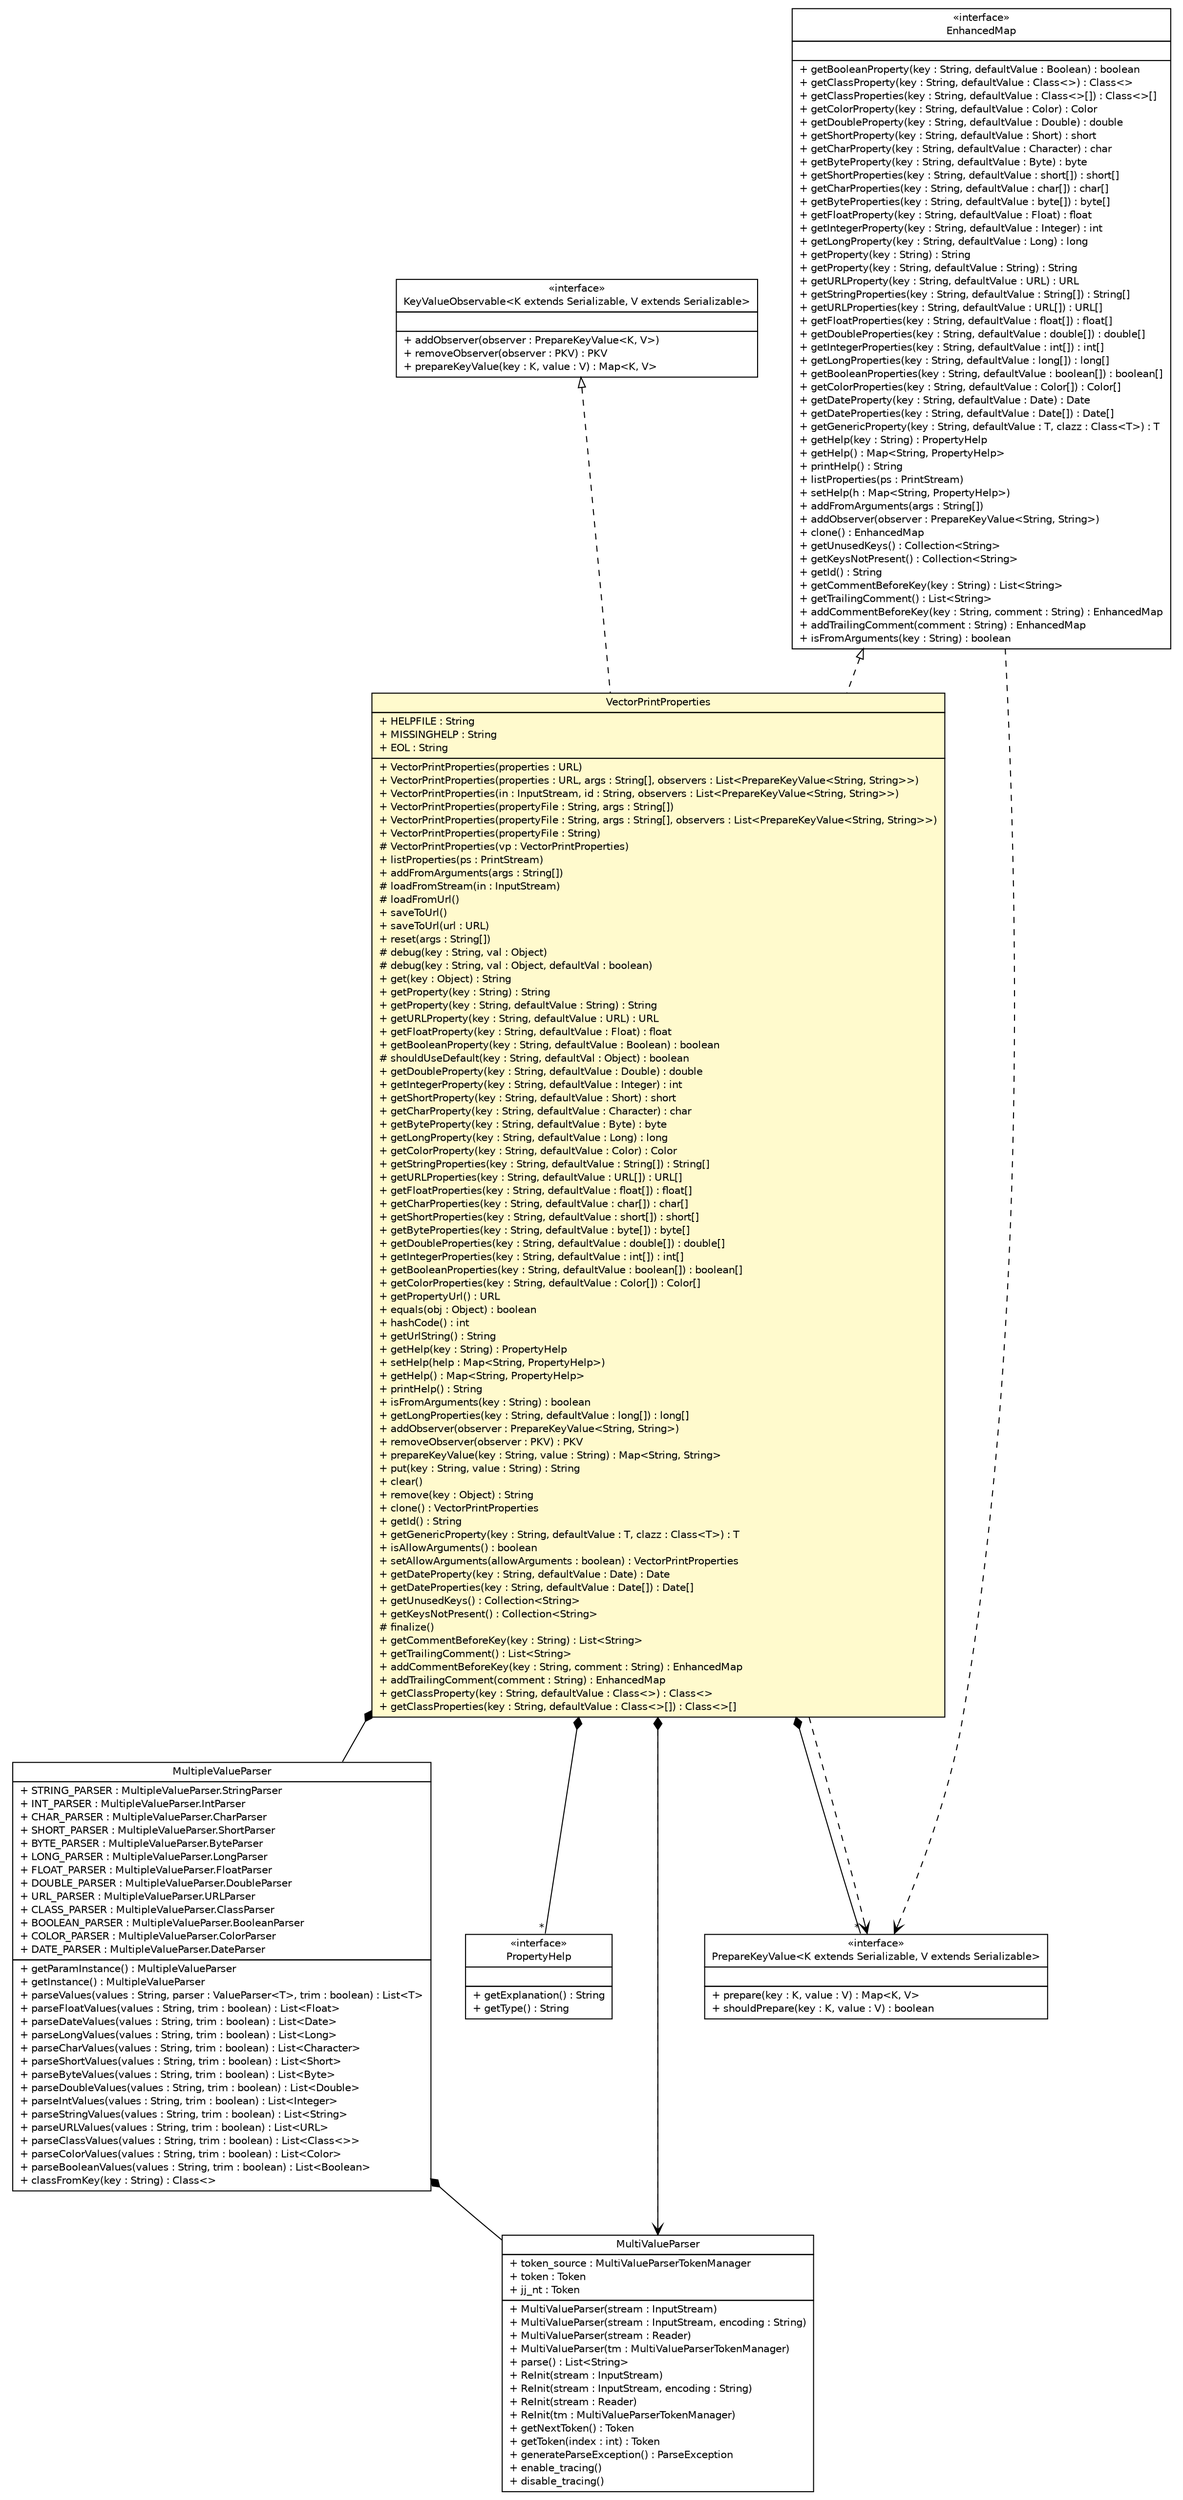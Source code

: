 #!/usr/local/bin/dot
#
# Class diagram 
# Generated by UMLGraph version R5_6 (http://www.umlgraph.org/)
#

digraph G {
	edge [fontname="Helvetica",fontsize=10,labelfontname="Helvetica",labelfontsize=10];
	node [fontname="Helvetica",fontsize=10,shape=plaintext];
	nodesep=0.25;
	ranksep=0.5;
	// com.vectorprint.configuration.parameters.MultipleValueParser
	c7176 [label=<<table title="com.vectorprint.configuration.parameters.MultipleValueParser" border="0" cellborder="1" cellspacing="0" cellpadding="2" port="p" href="./parameters/MultipleValueParser.html">
		<tr><td><table border="0" cellspacing="0" cellpadding="1">
<tr><td align="center" balign="center"> MultipleValueParser </td></tr>
		</table></td></tr>
		<tr><td><table border="0" cellspacing="0" cellpadding="1">
<tr><td align="left" balign="left"> + STRING_PARSER : MultipleValueParser.StringParser </td></tr>
<tr><td align="left" balign="left"> + INT_PARSER : MultipleValueParser.IntParser </td></tr>
<tr><td align="left" balign="left"> + CHAR_PARSER : MultipleValueParser.CharParser </td></tr>
<tr><td align="left" balign="left"> + SHORT_PARSER : MultipleValueParser.ShortParser </td></tr>
<tr><td align="left" balign="left"> + BYTE_PARSER : MultipleValueParser.ByteParser </td></tr>
<tr><td align="left" balign="left"> + LONG_PARSER : MultipleValueParser.LongParser </td></tr>
<tr><td align="left" balign="left"> + FLOAT_PARSER : MultipleValueParser.FloatParser </td></tr>
<tr><td align="left" balign="left"> + DOUBLE_PARSER : MultipleValueParser.DoubleParser </td></tr>
<tr><td align="left" balign="left"> + URL_PARSER : MultipleValueParser.URLParser </td></tr>
<tr><td align="left" balign="left"> + CLASS_PARSER : MultipleValueParser.ClassParser </td></tr>
<tr><td align="left" balign="left"> + BOOLEAN_PARSER : MultipleValueParser.BooleanParser </td></tr>
<tr><td align="left" balign="left"> + COLOR_PARSER : MultipleValueParser.ColorParser </td></tr>
<tr><td align="left" balign="left"> + DATE_PARSER : MultipleValueParser.DateParser </td></tr>
		</table></td></tr>
		<tr><td><table border="0" cellspacing="0" cellpadding="1">
<tr><td align="left" balign="left"> + getParamInstance() : MultipleValueParser </td></tr>
<tr><td align="left" balign="left"> + getInstance() : MultipleValueParser </td></tr>
<tr><td align="left" balign="left"> + parseValues(values : String, parser : ValueParser&lt;T&gt;, trim : boolean) : List&lt;T&gt; </td></tr>
<tr><td align="left" balign="left"> + parseFloatValues(values : String, trim : boolean) : List&lt;Float&gt; </td></tr>
<tr><td align="left" balign="left"> + parseDateValues(values : String, trim : boolean) : List&lt;Date&gt; </td></tr>
<tr><td align="left" balign="left"> + parseLongValues(values : String, trim : boolean) : List&lt;Long&gt; </td></tr>
<tr><td align="left" balign="left"> + parseCharValues(values : String, trim : boolean) : List&lt;Character&gt; </td></tr>
<tr><td align="left" balign="left"> + parseShortValues(values : String, trim : boolean) : List&lt;Short&gt; </td></tr>
<tr><td align="left" balign="left"> + parseByteValues(values : String, trim : boolean) : List&lt;Byte&gt; </td></tr>
<tr><td align="left" balign="left"> + parseDoubleValues(values : String, trim : boolean) : List&lt;Double&gt; </td></tr>
<tr><td align="left" balign="left"> + parseIntValues(values : String, trim : boolean) : List&lt;Integer&gt; </td></tr>
<tr><td align="left" balign="left"> + parseStringValues(values : String, trim : boolean) : List&lt;String&gt; </td></tr>
<tr><td align="left" balign="left"> + parseURLValues(values : String, trim : boolean) : List&lt;URL&gt; </td></tr>
<tr><td align="left" balign="left"> + parseClassValues(values : String, trim : boolean) : List&lt;Class&lt;&gt;&gt; </td></tr>
<tr><td align="left" balign="left"> + parseColorValues(values : String, trim : boolean) : List&lt;Color&gt; </td></tr>
<tr><td align="left" balign="left"> + parseBooleanValues(values : String, trim : boolean) : List&lt;Boolean&gt; </td></tr>
<tr><td align="left" balign="left"> + classFromKey(key : String) : Class&lt;&gt; </td></tr>
		</table></td></tr>
		</table>>, URL="./parameters/MultipleValueParser.html", fontname="Helvetica", fontcolor="black", fontsize=10.0];
	// com.vectorprint.configuration.EnhancedMap
	c7211 [label=<<table title="com.vectorprint.configuration.EnhancedMap" border="0" cellborder="1" cellspacing="0" cellpadding="2" port="p" href="./EnhancedMap.html">
		<tr><td><table border="0" cellspacing="0" cellpadding="1">
<tr><td align="center" balign="center"> &#171;interface&#187; </td></tr>
<tr><td align="center" balign="center"> EnhancedMap </td></tr>
		</table></td></tr>
		<tr><td><table border="0" cellspacing="0" cellpadding="1">
<tr><td align="left" balign="left">  </td></tr>
		</table></td></tr>
		<tr><td><table border="0" cellspacing="0" cellpadding="1">
<tr><td align="left" balign="left"> + getBooleanProperty(key : String, defaultValue : Boolean) : boolean </td></tr>
<tr><td align="left" balign="left"> + getClassProperty(key : String, defaultValue : Class&lt;&gt;) : Class&lt;&gt; </td></tr>
<tr><td align="left" balign="left"> + getClassProperties(key : String, defaultValue : Class&lt;&gt;[]) : Class&lt;&gt;[] </td></tr>
<tr><td align="left" balign="left"> + getColorProperty(key : String, defaultValue : Color) : Color </td></tr>
<tr><td align="left" balign="left"> + getDoubleProperty(key : String, defaultValue : Double) : double </td></tr>
<tr><td align="left" balign="left"> + getShortProperty(key : String, defaultValue : Short) : short </td></tr>
<tr><td align="left" balign="left"> + getCharProperty(key : String, defaultValue : Character) : char </td></tr>
<tr><td align="left" balign="left"> + getByteProperty(key : String, defaultValue : Byte) : byte </td></tr>
<tr><td align="left" balign="left"> + getShortProperties(key : String, defaultValue : short[]) : short[] </td></tr>
<tr><td align="left" balign="left"> + getCharProperties(key : String, defaultValue : char[]) : char[] </td></tr>
<tr><td align="left" balign="left"> + getByteProperties(key : String, defaultValue : byte[]) : byte[] </td></tr>
<tr><td align="left" balign="left"> + getFloatProperty(key : String, defaultValue : Float) : float </td></tr>
<tr><td align="left" balign="left"> + getIntegerProperty(key : String, defaultValue : Integer) : int </td></tr>
<tr><td align="left" balign="left"> + getLongProperty(key : String, defaultValue : Long) : long </td></tr>
<tr><td align="left" balign="left"> + getProperty(key : String) : String </td></tr>
<tr><td align="left" balign="left"> + getProperty(key : String, defaultValue : String) : String </td></tr>
<tr><td align="left" balign="left"> + getURLProperty(key : String, defaultValue : URL) : URL </td></tr>
<tr><td align="left" balign="left"> + getStringProperties(key : String, defaultValue : String[]) : String[] </td></tr>
<tr><td align="left" balign="left"> + getURLProperties(key : String, defaultValue : URL[]) : URL[] </td></tr>
<tr><td align="left" balign="left"> + getFloatProperties(key : String, defaultValue : float[]) : float[] </td></tr>
<tr><td align="left" balign="left"> + getDoubleProperties(key : String, defaultValue : double[]) : double[] </td></tr>
<tr><td align="left" balign="left"> + getIntegerProperties(key : String, defaultValue : int[]) : int[] </td></tr>
<tr><td align="left" balign="left"> + getLongProperties(key : String, defaultValue : long[]) : long[] </td></tr>
<tr><td align="left" balign="left"> + getBooleanProperties(key : String, defaultValue : boolean[]) : boolean[] </td></tr>
<tr><td align="left" balign="left"> + getColorProperties(key : String, defaultValue : Color[]) : Color[] </td></tr>
<tr><td align="left" balign="left"> + getDateProperty(key : String, defaultValue : Date) : Date </td></tr>
<tr><td align="left" balign="left"> + getDateProperties(key : String, defaultValue : Date[]) : Date[] </td></tr>
<tr><td align="left" balign="left"> + getGenericProperty(key : String, defaultValue : T, clazz : Class&lt;T&gt;) : T </td></tr>
<tr><td align="left" balign="left"> + getHelp(key : String) : PropertyHelp </td></tr>
<tr><td align="left" balign="left"> + getHelp() : Map&lt;String, PropertyHelp&gt; </td></tr>
<tr><td align="left" balign="left"> + printHelp() : String </td></tr>
<tr><td align="left" balign="left"> + listProperties(ps : PrintStream) </td></tr>
<tr><td align="left" balign="left"> + setHelp(h : Map&lt;String, PropertyHelp&gt;) </td></tr>
<tr><td align="left" balign="left"> + addFromArguments(args : String[]) </td></tr>
<tr><td align="left" balign="left"> + addObserver(observer : PrepareKeyValue&lt;String, String&gt;) </td></tr>
<tr><td align="left" balign="left"> + clone() : EnhancedMap </td></tr>
<tr><td align="left" balign="left"> + getUnusedKeys() : Collection&lt;String&gt; </td></tr>
<tr><td align="left" balign="left"> + getKeysNotPresent() : Collection&lt;String&gt; </td></tr>
<tr><td align="left" balign="left"> + getId() : String </td></tr>
<tr><td align="left" balign="left"> + getCommentBeforeKey(key : String) : List&lt;String&gt; </td></tr>
<tr><td align="left" balign="left"> + getTrailingComment() : List&lt;String&gt; </td></tr>
<tr><td align="left" balign="left"> + addCommentBeforeKey(key : String, comment : String) : EnhancedMap </td></tr>
<tr><td align="left" balign="left"> + addTrailingComment(comment : String) : EnhancedMap </td></tr>
<tr><td align="left" balign="left"> + isFromArguments(key : String) : boolean </td></tr>
		</table></td></tr>
		</table>>, URL="./EnhancedMap.html", fontname="Helvetica", fontcolor="black", fontsize=10.0];
	// com.vectorprint.configuration.PropertyHelp
	c7213 [label=<<table title="com.vectorprint.configuration.PropertyHelp" border="0" cellborder="1" cellspacing="0" cellpadding="2" port="p" href="./PropertyHelp.html">
		<tr><td><table border="0" cellspacing="0" cellpadding="1">
<tr><td align="center" balign="center"> &#171;interface&#187; </td></tr>
<tr><td align="center" balign="center"> PropertyHelp </td></tr>
		</table></td></tr>
		<tr><td><table border="0" cellspacing="0" cellpadding="1">
<tr><td align="left" balign="left">  </td></tr>
		</table></td></tr>
		<tr><td><table border="0" cellspacing="0" cellpadding="1">
<tr><td align="left" balign="left"> + getExplanation() : String </td></tr>
<tr><td align="left" balign="left"> + getType() : String </td></tr>
		</table></td></tr>
		</table>>, URL="./PropertyHelp.html", fontname="Helvetica", fontcolor="black", fontsize=10.0];
	// com.vectorprint.configuration.VectorPrintProperties
	c7215 [label=<<table title="com.vectorprint.configuration.VectorPrintProperties" border="0" cellborder="1" cellspacing="0" cellpadding="2" port="p" bgcolor="lemonChiffon" href="./VectorPrintProperties.html">
		<tr><td><table border="0" cellspacing="0" cellpadding="1">
<tr><td align="center" balign="center"> VectorPrintProperties </td></tr>
		</table></td></tr>
		<tr><td><table border="0" cellspacing="0" cellpadding="1">
<tr><td align="left" balign="left"> + HELPFILE : String </td></tr>
<tr><td align="left" balign="left"> + MISSINGHELP : String </td></tr>
<tr><td align="left" balign="left"> + EOL : String </td></tr>
		</table></td></tr>
		<tr><td><table border="0" cellspacing="0" cellpadding="1">
<tr><td align="left" balign="left"> + VectorPrintProperties(properties : URL) </td></tr>
<tr><td align="left" balign="left"> + VectorPrintProperties(properties : URL, args : String[], observers : List&lt;PrepareKeyValue&lt;String, String&gt;&gt;) </td></tr>
<tr><td align="left" balign="left"> + VectorPrintProperties(in : InputStream, id : String, observers : List&lt;PrepareKeyValue&lt;String, String&gt;&gt;) </td></tr>
<tr><td align="left" balign="left"> + VectorPrintProperties(propertyFile : String, args : String[]) </td></tr>
<tr><td align="left" balign="left"> + VectorPrintProperties(propertyFile : String, args : String[], observers : List&lt;PrepareKeyValue&lt;String, String&gt;&gt;) </td></tr>
<tr><td align="left" balign="left"> + VectorPrintProperties(propertyFile : String) </td></tr>
<tr><td align="left" balign="left"> # VectorPrintProperties(vp : VectorPrintProperties) </td></tr>
<tr><td align="left" balign="left"> + listProperties(ps : PrintStream) </td></tr>
<tr><td align="left" balign="left"> + addFromArguments(args : String[]) </td></tr>
<tr><td align="left" balign="left"> # loadFromStream(in : InputStream) </td></tr>
<tr><td align="left" balign="left"> # loadFromUrl() </td></tr>
<tr><td align="left" balign="left"> + saveToUrl() </td></tr>
<tr><td align="left" balign="left"> + saveToUrl(url : URL) </td></tr>
<tr><td align="left" balign="left"> + reset(args : String[]) </td></tr>
<tr><td align="left" balign="left"> # debug(key : String, val : Object) </td></tr>
<tr><td align="left" balign="left"> # debug(key : String, val : Object, defaultVal : boolean) </td></tr>
<tr><td align="left" balign="left"> + get(key : Object) : String </td></tr>
<tr><td align="left" balign="left"> + getProperty(key : String) : String </td></tr>
<tr><td align="left" balign="left"> + getProperty(key : String, defaultValue : String) : String </td></tr>
<tr><td align="left" balign="left"> + getURLProperty(key : String, defaultValue : URL) : URL </td></tr>
<tr><td align="left" balign="left"> + getFloatProperty(key : String, defaultValue : Float) : float </td></tr>
<tr><td align="left" balign="left"> + getBooleanProperty(key : String, defaultValue : Boolean) : boolean </td></tr>
<tr><td align="left" balign="left"> # shouldUseDefault(key : String, defaultVal : Object) : boolean </td></tr>
<tr><td align="left" balign="left"> + getDoubleProperty(key : String, defaultValue : Double) : double </td></tr>
<tr><td align="left" balign="left"> + getIntegerProperty(key : String, defaultValue : Integer) : int </td></tr>
<tr><td align="left" balign="left"> + getShortProperty(key : String, defaultValue : Short) : short </td></tr>
<tr><td align="left" balign="left"> + getCharProperty(key : String, defaultValue : Character) : char </td></tr>
<tr><td align="left" balign="left"> + getByteProperty(key : String, defaultValue : Byte) : byte </td></tr>
<tr><td align="left" balign="left"> + getLongProperty(key : String, defaultValue : Long) : long </td></tr>
<tr><td align="left" balign="left"> + getColorProperty(key : String, defaultValue : Color) : Color </td></tr>
<tr><td align="left" balign="left"> + getStringProperties(key : String, defaultValue : String[]) : String[] </td></tr>
<tr><td align="left" balign="left"> + getURLProperties(key : String, defaultValue : URL[]) : URL[] </td></tr>
<tr><td align="left" balign="left"> + getFloatProperties(key : String, defaultValue : float[]) : float[] </td></tr>
<tr><td align="left" balign="left"> + getCharProperties(key : String, defaultValue : char[]) : char[] </td></tr>
<tr><td align="left" balign="left"> + getShortProperties(key : String, defaultValue : short[]) : short[] </td></tr>
<tr><td align="left" balign="left"> + getByteProperties(key : String, defaultValue : byte[]) : byte[] </td></tr>
<tr><td align="left" balign="left"> + getDoubleProperties(key : String, defaultValue : double[]) : double[] </td></tr>
<tr><td align="left" balign="left"> + getIntegerProperties(key : String, defaultValue : int[]) : int[] </td></tr>
<tr><td align="left" balign="left"> + getBooleanProperties(key : String, defaultValue : boolean[]) : boolean[] </td></tr>
<tr><td align="left" balign="left"> + getColorProperties(key : String, defaultValue : Color[]) : Color[] </td></tr>
<tr><td align="left" balign="left"> + getPropertyUrl() : URL </td></tr>
<tr><td align="left" balign="left"> + equals(obj : Object) : boolean </td></tr>
<tr><td align="left" balign="left"> + hashCode() : int </td></tr>
<tr><td align="left" balign="left"> + getUrlString() : String </td></tr>
<tr><td align="left" balign="left"> + getHelp(key : String) : PropertyHelp </td></tr>
<tr><td align="left" balign="left"> + setHelp(help : Map&lt;String, PropertyHelp&gt;) </td></tr>
<tr><td align="left" balign="left"> + getHelp() : Map&lt;String, PropertyHelp&gt; </td></tr>
<tr><td align="left" balign="left"> + printHelp() : String </td></tr>
<tr><td align="left" balign="left"> + isFromArguments(key : String) : boolean </td></tr>
<tr><td align="left" balign="left"> + getLongProperties(key : String, defaultValue : long[]) : long[] </td></tr>
<tr><td align="left" balign="left"> + addObserver(observer : PrepareKeyValue&lt;String, String&gt;) </td></tr>
<tr><td align="left" balign="left"> + removeObserver(observer : PKV) : PKV </td></tr>
<tr><td align="left" balign="left"> + prepareKeyValue(key : String, value : String) : Map&lt;String, String&gt; </td></tr>
<tr><td align="left" balign="left"> + put(key : String, value : String) : String </td></tr>
<tr><td align="left" balign="left"> + clear() </td></tr>
<tr><td align="left" balign="left"> + remove(key : Object) : String </td></tr>
<tr><td align="left" balign="left"> + clone() : VectorPrintProperties </td></tr>
<tr><td align="left" balign="left"> + getId() : String </td></tr>
<tr><td align="left" balign="left"> + getGenericProperty(key : String, defaultValue : T, clazz : Class&lt;T&gt;) : T </td></tr>
<tr><td align="left" balign="left"> + isAllowArguments() : boolean </td></tr>
<tr><td align="left" balign="left"> + setAllowArguments(allowArguments : boolean) : VectorPrintProperties </td></tr>
<tr><td align="left" balign="left"> + getDateProperty(key : String, defaultValue : Date) : Date </td></tr>
<tr><td align="left" balign="left"> + getDateProperties(key : String, defaultValue : Date[]) : Date[] </td></tr>
<tr><td align="left" balign="left"> + getUnusedKeys() : Collection&lt;String&gt; </td></tr>
<tr><td align="left" balign="left"> + getKeysNotPresent() : Collection&lt;String&gt; </td></tr>
<tr><td align="left" balign="left"> # finalize() </td></tr>
<tr><td align="left" balign="left"> + getCommentBeforeKey(key : String) : List&lt;String&gt; </td></tr>
<tr><td align="left" balign="left"> + getTrailingComment() : List&lt;String&gt; </td></tr>
<tr><td align="left" balign="left"> + addCommentBeforeKey(key : String, comment : String) : EnhancedMap </td></tr>
<tr><td align="left" balign="left"> + addTrailingComment(comment : String) : EnhancedMap </td></tr>
<tr><td align="left" balign="left"> + getClassProperty(key : String, defaultValue : Class&lt;&gt;) : Class&lt;&gt; </td></tr>
<tr><td align="left" balign="left"> + getClassProperties(key : String, defaultValue : Class&lt;&gt;[]) : Class&lt;&gt;[] </td></tr>
		</table></td></tr>
		</table>>, URL="./VectorPrintProperties.html", fontname="Helvetica", fontcolor="black", fontsize=10.0];
	// com.vectorprint.configuration.observing.PrepareKeyValue<K extends java.io.Serializable, V extends java.io.Serializable>
	c7228 [label=<<table title="com.vectorprint.configuration.observing.PrepareKeyValue" border="0" cellborder="1" cellspacing="0" cellpadding="2" port="p" href="./observing/PrepareKeyValue.html">
		<tr><td><table border="0" cellspacing="0" cellpadding="1">
<tr><td align="center" balign="center"> &#171;interface&#187; </td></tr>
<tr><td align="center" balign="center"> PrepareKeyValue&lt;K extends Serializable, V extends Serializable&gt; </td></tr>
		</table></td></tr>
		<tr><td><table border="0" cellspacing="0" cellpadding="1">
<tr><td align="left" balign="left">  </td></tr>
		</table></td></tr>
		<tr><td><table border="0" cellspacing="0" cellpadding="1">
<tr><td align="left" balign="left"> + prepare(key : K, value : V) : Map&lt;K, V&gt; </td></tr>
<tr><td align="left" balign="left"> + shouldPrepare(key : K, value : V) : boolean </td></tr>
		</table></td></tr>
		</table>>, URL="./observing/PrepareKeyValue.html", fontname="Helvetica", fontcolor="black", fontsize=10.0];
	// com.vectorprint.configuration.observing.KeyValueObservable<K extends java.io.Serializable, V extends java.io.Serializable>
	c7230 [label=<<table title="com.vectorprint.configuration.observing.KeyValueObservable" border="0" cellborder="1" cellspacing="0" cellpadding="2" port="p" href="./observing/KeyValueObservable.html">
		<tr><td><table border="0" cellspacing="0" cellpadding="1">
<tr><td align="center" balign="center"> &#171;interface&#187; </td></tr>
<tr><td align="center" balign="center"> KeyValueObservable&lt;K extends Serializable, V extends Serializable&gt; </td></tr>
		</table></td></tr>
		<tr><td><table border="0" cellspacing="0" cellpadding="1">
<tr><td align="left" balign="left">  </td></tr>
		</table></td></tr>
		<tr><td><table border="0" cellspacing="0" cellpadding="1">
<tr><td align="left" balign="left"> + addObserver(observer : PrepareKeyValue&lt;K, V&gt;) </td></tr>
<tr><td align="left" balign="left"> + removeObserver(observer : PKV) : PKV </td></tr>
<tr><td align="left" balign="left"> + prepareKeyValue(key : K, value : V) : Map&lt;K, V&gt; </td></tr>
		</table></td></tr>
		</table>>, URL="./observing/KeyValueObservable.html", fontname="Helvetica", fontcolor="black", fontsize=10.0];
	// com.vectorprint.configuration.parser.MultiValueParser
	c7249 [label=<<table title="com.vectorprint.configuration.parser.MultiValueParser" border="0" cellborder="1" cellspacing="0" cellpadding="2" port="p" href="./parser/MultiValueParser.html">
		<tr><td><table border="0" cellspacing="0" cellpadding="1">
<tr><td align="center" balign="center"> MultiValueParser </td></tr>
		</table></td></tr>
		<tr><td><table border="0" cellspacing="0" cellpadding="1">
<tr><td align="left" balign="left"> + token_source : MultiValueParserTokenManager </td></tr>
<tr><td align="left" balign="left"> + token : Token </td></tr>
<tr><td align="left" balign="left"> + jj_nt : Token </td></tr>
		</table></td></tr>
		<tr><td><table border="0" cellspacing="0" cellpadding="1">
<tr><td align="left" balign="left"> + MultiValueParser(stream : InputStream) </td></tr>
<tr><td align="left" balign="left"> + MultiValueParser(stream : InputStream, encoding : String) </td></tr>
<tr><td align="left" balign="left"> + MultiValueParser(stream : Reader) </td></tr>
<tr><td align="left" balign="left"> + MultiValueParser(tm : MultiValueParserTokenManager) </td></tr>
<tr><td align="left" balign="left"> + parse() : List&lt;String&gt; </td></tr>
<tr><td align="left" balign="left"> + ReInit(stream : InputStream) </td></tr>
<tr><td align="left" balign="left"> + ReInit(stream : InputStream, encoding : String) </td></tr>
<tr><td align="left" balign="left"> + ReInit(stream : Reader) </td></tr>
<tr><td align="left" balign="left"> + ReInit(tm : MultiValueParserTokenManager) </td></tr>
<tr><td align="left" balign="left"> + getNextToken() : Token </td></tr>
<tr><td align="left" balign="left"> + getToken(index : int) : Token </td></tr>
<tr><td align="left" balign="left"> + generateParseException() : ParseException </td></tr>
<tr><td align="left" balign="left"> + enable_tracing() </td></tr>
<tr><td align="left" balign="left"> + disable_tracing() </td></tr>
		</table></td></tr>
		</table>>, URL="./parser/MultiValueParser.html", fontname="Helvetica", fontcolor="black", fontsize=10.0];
	//com.vectorprint.configuration.VectorPrintProperties implements com.vectorprint.configuration.EnhancedMap
	c7211:p -> c7215:p [dir=back,arrowtail=empty,style=dashed];
	//com.vectorprint.configuration.VectorPrintProperties implements com.vectorprint.configuration.observing.KeyValueObservable<K extends java.io.Serializable, V extends java.io.Serializable>
	c7230:p -> c7215:p [dir=back,arrowtail=empty,style=dashed];
	// com.vectorprint.configuration.parameters.MultipleValueParser COMPOSED com.vectorprint.configuration.parser.MultiValueParser
	c7176:p -> c7249:p [taillabel="", label="", headlabel="", fontname="Helvetica", fontcolor="black", fontsize=10.0, color="black", arrowhead=none, arrowtail=diamond, dir=both];
	// com.vectorprint.configuration.VectorPrintProperties COMPOSED com.vectorprint.configuration.PropertyHelp
	c7215:p -> c7213:p [taillabel="", label="", headlabel="*", fontname="Helvetica", fontcolor="black", fontsize=10.0, color="black", arrowhead=none, arrowtail=diamond, dir=both];
	// com.vectorprint.configuration.VectorPrintProperties COMPOSED com.vectorprint.configuration.parameters.MultipleValueParser
	c7215:p -> c7176:p [taillabel="", label="", headlabel="", fontname="Helvetica", fontcolor="black", fontsize=10.0, color="black", arrowhead=none, arrowtail=diamond, dir=both];
	// com.vectorprint.configuration.VectorPrintProperties COMPOSED com.vectorprint.configuration.observing.PrepareKeyValue<K extends java.io.Serializable, V extends java.io.Serializable>
	c7215:p -> c7228:p [taillabel="", label="", headlabel="*", fontname="Helvetica", fontcolor="black", fontsize=10.0, color="black", arrowhead=none, arrowtail=diamond, dir=both];
	// com.vectorprint.configuration.VectorPrintProperties COMPOSED com.vectorprint.configuration.parser.MultiValueParser
	c7215:p -> c7249:p [taillabel="", label="", headlabel="", fontname="Helvetica", fontcolor="black", fontsize=10.0, color="black", arrowhead=none, arrowtail=diamond, dir=both];
	// com.vectorprint.configuration.EnhancedMap DEPEND com.vectorprint.configuration.observing.PrepareKeyValue<K extends java.io.Serializable, V extends java.io.Serializable>
	c7211:p -> c7228:p [taillabel="", label="", headlabel="", fontname="Helvetica", fontcolor="black", fontsize=10.0, color="black", arrowhead=open, style=dashed];
	// com.vectorprint.configuration.VectorPrintProperties DEPEND com.vectorprint.configuration.parser.MultiValueParser
	c7215:p -> c7249:p [taillabel="", label="", headlabel="", fontname="Helvetica", fontcolor="black", fontsize=10.0, color="black", arrowhead=open, style=dashed];
	// com.vectorprint.configuration.VectorPrintProperties DEPEND com.vectorprint.configuration.observing.PrepareKeyValue<K extends java.io.Serializable, V extends java.io.Serializable>
	c7215:p -> c7228:p [taillabel="", label="", headlabel="", fontname="Helvetica", fontcolor="black", fontsize=10.0, color="black", arrowhead=open, style=dashed];
}

